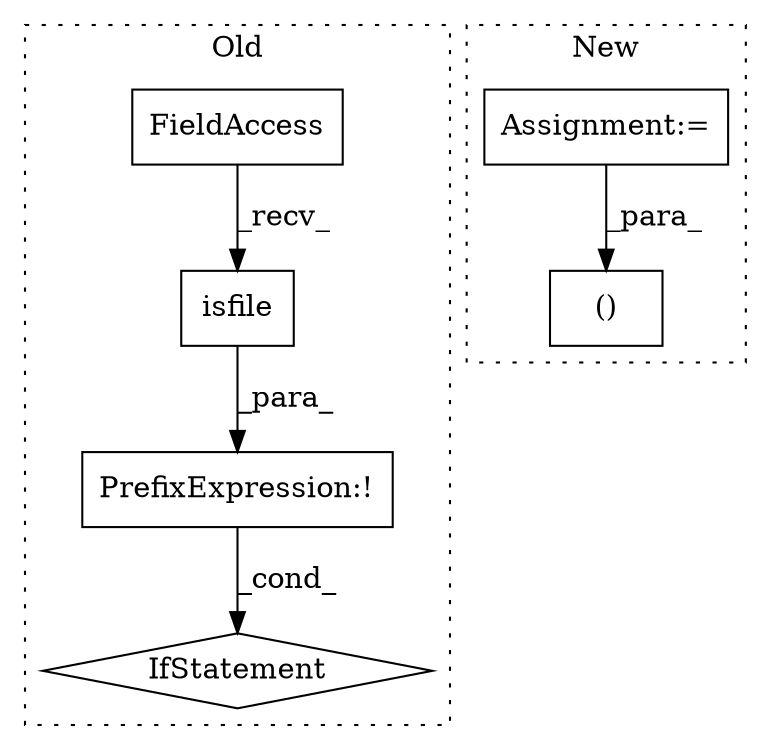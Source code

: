 digraph G {
subgraph cluster0 {
1 [label="isfile" a="32" s="7568,7587" l="7,1" shape="box"];
3 [label="IfStatement" a="25" s="7555,7588" l="4,2" shape="diamond"];
4 [label="FieldAccess" a="22" s="7560" l="7" shape="box"];
5 [label="PrefixExpression:!" a="38" s="7559" l="1" shape="box"];
label = "Old";
style="dotted";
}
subgraph cluster1 {
2 [label="()" a="106" s="8619" l="31" shape="box"];
6 [label="Assignment:=" a="7" s="8061" l="1" shape="box"];
label = "New";
style="dotted";
}
1 -> 5 [label="_para_"];
4 -> 1 [label="_recv_"];
5 -> 3 [label="_cond_"];
6 -> 2 [label="_para_"];
}